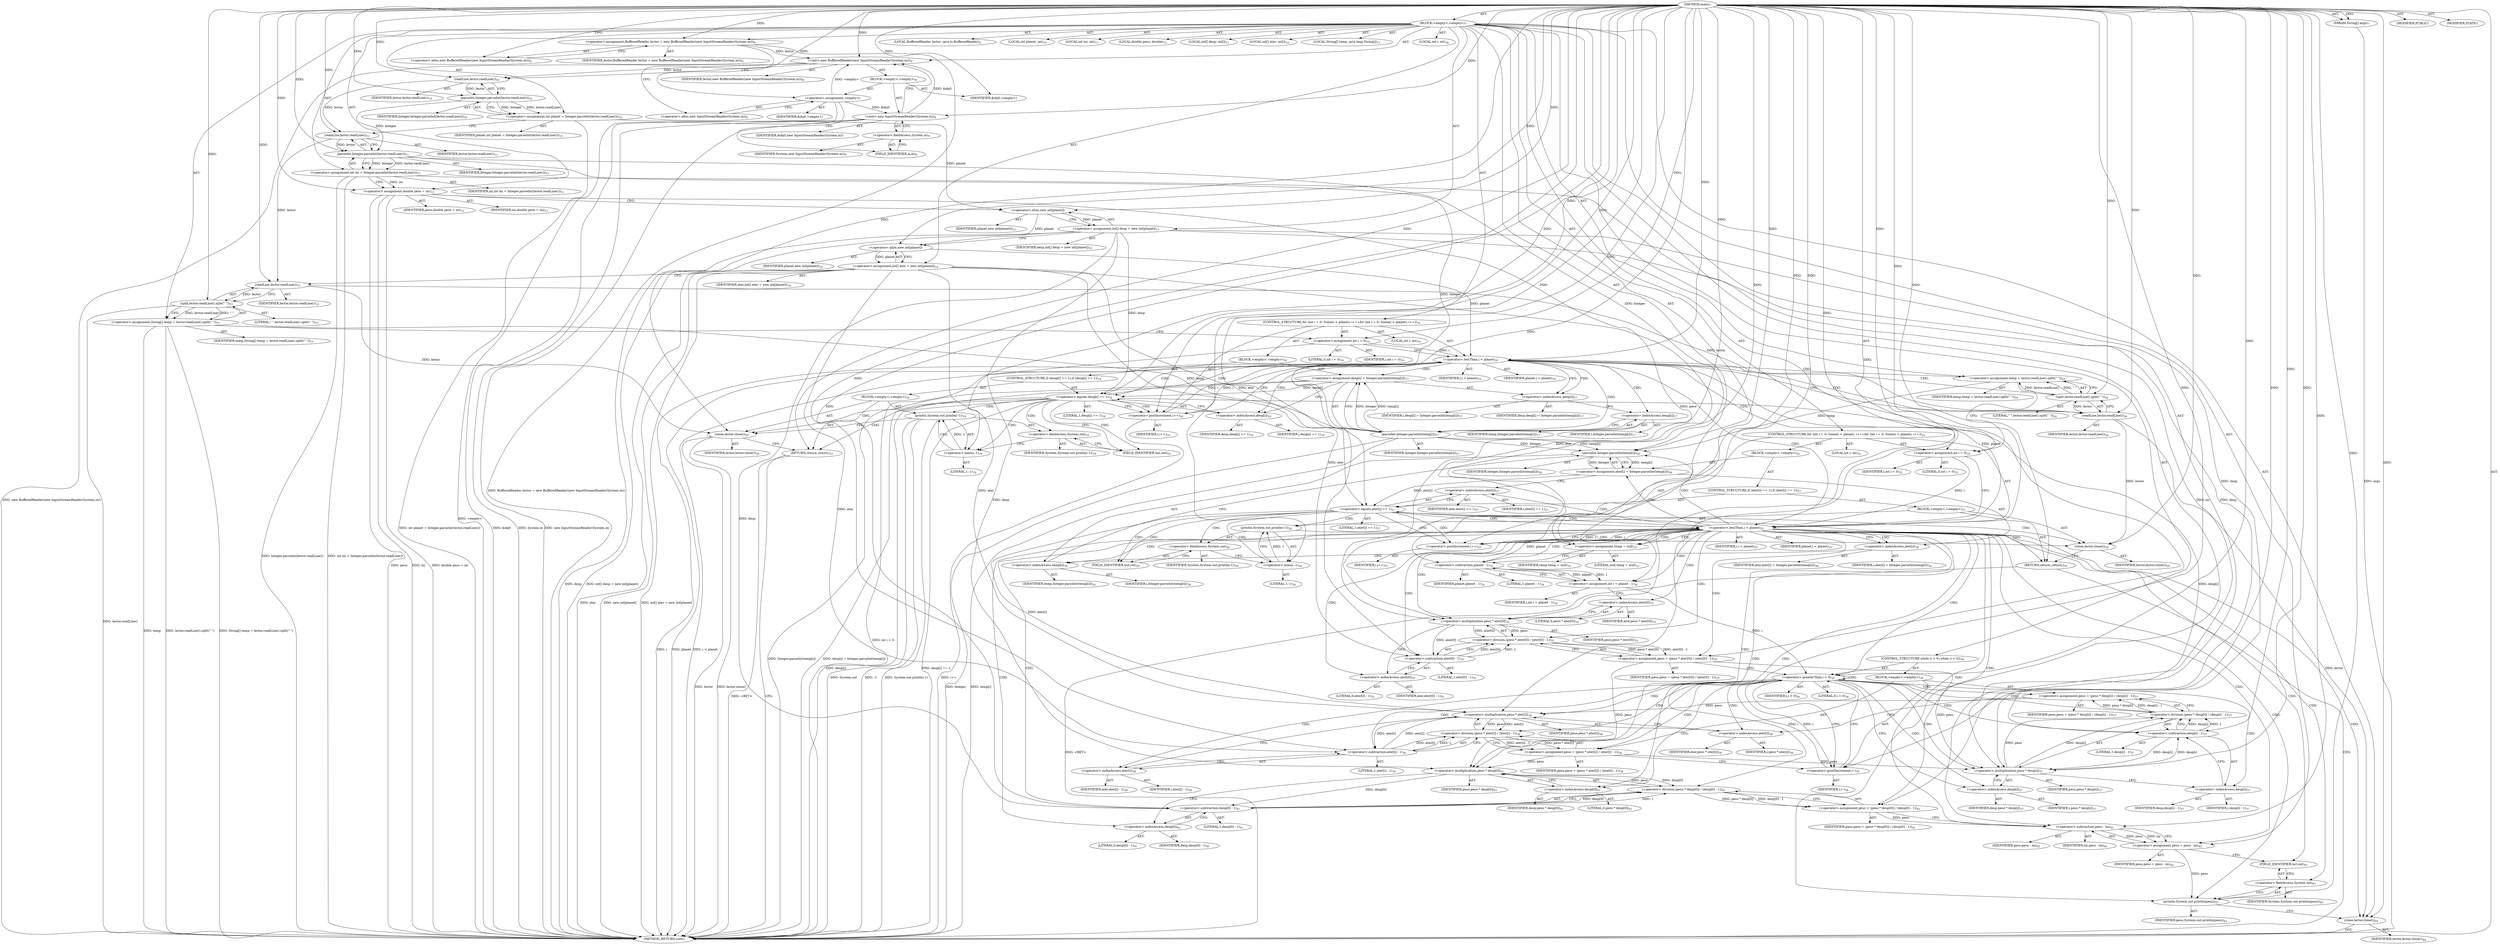digraph "main" {  
"19" [label = <(METHOD,main)<SUB>7</SUB>> ]
"20" [label = <(PARAM,String[] args)<SUB>7</SUB>> ]
"21" [label = <(BLOCK,&lt;empty&gt;,&lt;empty&gt;)<SUB>7</SUB>> ]
"4" [label = <(LOCAL,BufferedReader lector: java.io.BufferedReader)<SUB>9</SUB>> ]
"22" [label = <(&lt;operator&gt;.assignment,BufferedReader lector = new BufferedReader(new InputStreamReader(System.in)))<SUB>9</SUB>> ]
"23" [label = <(IDENTIFIER,lector,BufferedReader lector = new BufferedReader(new InputStreamReader(System.in)))<SUB>9</SUB>> ]
"24" [label = <(&lt;operator&gt;.alloc,new BufferedReader(new InputStreamReader(System.in)))<SUB>9</SUB>> ]
"25" [label = <(&lt;init&gt;,new BufferedReader(new InputStreamReader(System.in)))<SUB>9</SUB>> ]
"3" [label = <(IDENTIFIER,lector,new BufferedReader(new InputStreamReader(System.in)))<SUB>9</SUB>> ]
"26" [label = <(BLOCK,&lt;empty&gt;,&lt;empty&gt;)<SUB>9</SUB>> ]
"27" [label = <(&lt;operator&gt;.assignment,&lt;empty&gt;)> ]
"28" [label = <(IDENTIFIER,$obj0,&lt;empty&gt;)> ]
"29" [label = <(&lt;operator&gt;.alloc,new InputStreamReader(System.in))<SUB>9</SUB>> ]
"30" [label = <(&lt;init&gt;,new InputStreamReader(System.in))<SUB>9</SUB>> ]
"31" [label = <(IDENTIFIER,$obj0,new InputStreamReader(System.in))> ]
"32" [label = <(&lt;operator&gt;.fieldAccess,System.in)<SUB>9</SUB>> ]
"33" [label = <(IDENTIFIER,System,new InputStreamReader(System.in))<SUB>9</SUB>> ]
"34" [label = <(FIELD_IDENTIFIER,in,in)<SUB>9</SUB>> ]
"35" [label = <(IDENTIFIER,$obj0,&lt;empty&gt;)> ]
"36" [label = <(LOCAL,int planet: int)<SUB>10</SUB>> ]
"37" [label = <(&lt;operator&gt;.assignment,int planet = Integer.parseInt(lector.readLine()))<SUB>10</SUB>> ]
"38" [label = <(IDENTIFIER,planet,int planet = Integer.parseInt(lector.readLine()))<SUB>10</SUB>> ]
"39" [label = <(parseInt,Integer.parseInt(lector.readLine()))<SUB>10</SUB>> ]
"40" [label = <(IDENTIFIER,Integer,Integer.parseInt(lector.readLine()))<SUB>10</SUB>> ]
"41" [label = <(readLine,lector.readLine())<SUB>10</SUB>> ]
"42" [label = <(IDENTIFIER,lector,lector.readLine())<SUB>10</SUB>> ]
"43" [label = <(LOCAL,int ini: int)<SUB>11</SUB>> ]
"44" [label = <(&lt;operator&gt;.assignment,int ini = Integer.parseInt(lector.readLine()))<SUB>11</SUB>> ]
"45" [label = <(IDENTIFIER,ini,int ini = Integer.parseInt(lector.readLine()))<SUB>11</SUB>> ]
"46" [label = <(parseInt,Integer.parseInt(lector.readLine()))<SUB>11</SUB>> ]
"47" [label = <(IDENTIFIER,Integer,Integer.parseInt(lector.readLine()))<SUB>11</SUB>> ]
"48" [label = <(readLine,lector.readLine())<SUB>11</SUB>> ]
"49" [label = <(IDENTIFIER,lector,lector.readLine())<SUB>11</SUB>> ]
"50" [label = <(LOCAL,double peso: double)<SUB>12</SUB>> ]
"51" [label = <(&lt;operator&gt;.assignment,double peso = ini)<SUB>12</SUB>> ]
"52" [label = <(IDENTIFIER,peso,double peso = ini)<SUB>12</SUB>> ]
"53" [label = <(IDENTIFIER,ini,double peso = ini)<SUB>12</SUB>> ]
"54" [label = <(LOCAL,int[] desp: int[])<SUB>13</SUB>> ]
"55" [label = <(&lt;operator&gt;.assignment,int[] desp = new int[planet])<SUB>13</SUB>> ]
"56" [label = <(IDENTIFIER,desp,int[] desp = new int[planet])<SUB>13</SUB>> ]
"57" [label = <(&lt;operator&gt;.alloc,new int[planet])> ]
"58" [label = <(IDENTIFIER,planet,new int[planet])<SUB>13</SUB>> ]
"59" [label = <(LOCAL,int[] ater: int[])<SUB>14</SUB>> ]
"60" [label = <(&lt;operator&gt;.assignment,int[] ater = new int[planet])<SUB>14</SUB>> ]
"61" [label = <(IDENTIFIER,ater,int[] ater = new int[planet])<SUB>14</SUB>> ]
"62" [label = <(&lt;operator&gt;.alloc,new int[planet])> ]
"63" [label = <(IDENTIFIER,planet,new int[planet])<SUB>14</SUB>> ]
"64" [label = <(LOCAL,String[] temp: java.lang.String[])<SUB>15</SUB>> ]
"65" [label = <(&lt;operator&gt;.assignment,String[] temp = lector.readLine().split(&quot; &quot;))<SUB>15</SUB>> ]
"66" [label = <(IDENTIFIER,temp,String[] temp = lector.readLine().split(&quot; &quot;))<SUB>15</SUB>> ]
"67" [label = <(split,lector.readLine().split(&quot; &quot;))<SUB>15</SUB>> ]
"68" [label = <(readLine,lector.readLine())<SUB>15</SUB>> ]
"69" [label = <(IDENTIFIER,lector,lector.readLine())<SUB>15</SUB>> ]
"70" [label = <(LITERAL,&quot; &quot;,lector.readLine().split(&quot; &quot;))<SUB>15</SUB>> ]
"71" [label = <(CONTROL_STRUCTURE,for (int i = 0; Some(i &lt; planet); i++),for (int i = 0; Some(i &lt; planet); i++))<SUB>16</SUB>> ]
"72" [label = <(LOCAL,int i: int)<SUB>16</SUB>> ]
"73" [label = <(&lt;operator&gt;.assignment,int i = 0)<SUB>16</SUB>> ]
"74" [label = <(IDENTIFIER,i,int i = 0)<SUB>16</SUB>> ]
"75" [label = <(LITERAL,0,int i = 0)<SUB>16</SUB>> ]
"76" [label = <(&lt;operator&gt;.lessThan,i &lt; planet)<SUB>16</SUB>> ]
"77" [label = <(IDENTIFIER,i,i &lt; planet)<SUB>16</SUB>> ]
"78" [label = <(IDENTIFIER,planet,i &lt; planet)<SUB>16</SUB>> ]
"79" [label = <(&lt;operator&gt;.postIncrement,i++)<SUB>16</SUB>> ]
"80" [label = <(IDENTIFIER,i,i++)<SUB>16</SUB>> ]
"81" [label = <(BLOCK,&lt;empty&gt;,&lt;empty&gt;)<SUB>16</SUB>> ]
"82" [label = <(&lt;operator&gt;.assignment,desp[i] = Integer.parseInt(temp[i]))<SUB>17</SUB>> ]
"83" [label = <(&lt;operator&gt;.indexAccess,desp[i])<SUB>17</SUB>> ]
"84" [label = <(IDENTIFIER,desp,desp[i] = Integer.parseInt(temp[i]))<SUB>17</SUB>> ]
"85" [label = <(IDENTIFIER,i,desp[i] = Integer.parseInt(temp[i]))<SUB>17</SUB>> ]
"86" [label = <(parseInt,Integer.parseInt(temp[i]))<SUB>17</SUB>> ]
"87" [label = <(IDENTIFIER,Integer,Integer.parseInt(temp[i]))<SUB>17</SUB>> ]
"88" [label = <(&lt;operator&gt;.indexAccess,temp[i])<SUB>17</SUB>> ]
"89" [label = <(IDENTIFIER,temp,Integer.parseInt(temp[i]))<SUB>17</SUB>> ]
"90" [label = <(IDENTIFIER,i,Integer.parseInt(temp[i]))<SUB>17</SUB>> ]
"91" [label = <(CONTROL_STRUCTURE,if (desp[i] == 1),if (desp[i] == 1))<SUB>18</SUB>> ]
"92" [label = <(&lt;operator&gt;.equals,desp[i] == 1)<SUB>18</SUB>> ]
"93" [label = <(&lt;operator&gt;.indexAccess,desp[i])<SUB>18</SUB>> ]
"94" [label = <(IDENTIFIER,desp,desp[i] == 1)<SUB>18</SUB>> ]
"95" [label = <(IDENTIFIER,i,desp[i] == 1)<SUB>18</SUB>> ]
"96" [label = <(LITERAL,1,desp[i] == 1)<SUB>18</SUB>> ]
"97" [label = <(BLOCK,&lt;empty&gt;,&lt;empty&gt;)<SUB>18</SUB>> ]
"98" [label = <(println,System.out.println(-1))<SUB>19</SUB>> ]
"99" [label = <(&lt;operator&gt;.fieldAccess,System.out)<SUB>19</SUB>> ]
"100" [label = <(IDENTIFIER,System,System.out.println(-1))<SUB>19</SUB>> ]
"101" [label = <(FIELD_IDENTIFIER,out,out)<SUB>19</SUB>> ]
"102" [label = <(&lt;operator&gt;.minus,-1)<SUB>19</SUB>> ]
"103" [label = <(LITERAL,1,-1)<SUB>19</SUB>> ]
"104" [label = <(close,lector.close())<SUB>20</SUB>> ]
"105" [label = <(IDENTIFIER,lector,lector.close())<SUB>20</SUB>> ]
"106" [label = <(RETURN,return;,return;)<SUB>21</SUB>> ]
"107" [label = <(&lt;operator&gt;.assignment,temp = lector.readLine().split(&quot; &quot;))<SUB>24</SUB>> ]
"108" [label = <(IDENTIFIER,temp,temp = lector.readLine().split(&quot; &quot;))<SUB>24</SUB>> ]
"109" [label = <(split,lector.readLine().split(&quot; &quot;))<SUB>24</SUB>> ]
"110" [label = <(readLine,lector.readLine())<SUB>24</SUB>> ]
"111" [label = <(IDENTIFIER,lector,lector.readLine())<SUB>24</SUB>> ]
"112" [label = <(LITERAL,&quot; &quot;,lector.readLine().split(&quot; &quot;))<SUB>24</SUB>> ]
"113" [label = <(CONTROL_STRUCTURE,for (int i = 0; Some(i &lt; planet); i++),for (int i = 0; Some(i &lt; planet); i++))<SUB>25</SUB>> ]
"114" [label = <(LOCAL,int i: int)<SUB>25</SUB>> ]
"115" [label = <(&lt;operator&gt;.assignment,int i = 0)<SUB>25</SUB>> ]
"116" [label = <(IDENTIFIER,i,int i = 0)<SUB>25</SUB>> ]
"117" [label = <(LITERAL,0,int i = 0)<SUB>25</SUB>> ]
"118" [label = <(&lt;operator&gt;.lessThan,i &lt; planet)<SUB>25</SUB>> ]
"119" [label = <(IDENTIFIER,i,i &lt; planet)<SUB>25</SUB>> ]
"120" [label = <(IDENTIFIER,planet,i &lt; planet)<SUB>25</SUB>> ]
"121" [label = <(&lt;operator&gt;.postIncrement,i++)<SUB>25</SUB>> ]
"122" [label = <(IDENTIFIER,i,i++)<SUB>25</SUB>> ]
"123" [label = <(BLOCK,&lt;empty&gt;,&lt;empty&gt;)<SUB>25</SUB>> ]
"124" [label = <(&lt;operator&gt;.assignment,ater[i] = Integer.parseInt(temp[i]))<SUB>26</SUB>> ]
"125" [label = <(&lt;operator&gt;.indexAccess,ater[i])<SUB>26</SUB>> ]
"126" [label = <(IDENTIFIER,ater,ater[i] = Integer.parseInt(temp[i]))<SUB>26</SUB>> ]
"127" [label = <(IDENTIFIER,i,ater[i] = Integer.parseInt(temp[i]))<SUB>26</SUB>> ]
"128" [label = <(parseInt,Integer.parseInt(temp[i]))<SUB>26</SUB>> ]
"129" [label = <(IDENTIFIER,Integer,Integer.parseInt(temp[i]))<SUB>26</SUB>> ]
"130" [label = <(&lt;operator&gt;.indexAccess,temp[i])<SUB>26</SUB>> ]
"131" [label = <(IDENTIFIER,temp,Integer.parseInt(temp[i]))<SUB>26</SUB>> ]
"132" [label = <(IDENTIFIER,i,Integer.parseInt(temp[i]))<SUB>26</SUB>> ]
"133" [label = <(CONTROL_STRUCTURE,if (ater[i] == 1),if (ater[i] == 1))<SUB>27</SUB>> ]
"134" [label = <(&lt;operator&gt;.equals,ater[i] == 1)<SUB>27</SUB>> ]
"135" [label = <(&lt;operator&gt;.indexAccess,ater[i])<SUB>27</SUB>> ]
"136" [label = <(IDENTIFIER,ater,ater[i] == 1)<SUB>27</SUB>> ]
"137" [label = <(IDENTIFIER,i,ater[i] == 1)<SUB>27</SUB>> ]
"138" [label = <(LITERAL,1,ater[i] == 1)<SUB>27</SUB>> ]
"139" [label = <(BLOCK,&lt;empty&gt;,&lt;empty&gt;)<SUB>27</SUB>> ]
"140" [label = <(println,System.out.println(-1))<SUB>28</SUB>> ]
"141" [label = <(&lt;operator&gt;.fieldAccess,System.out)<SUB>28</SUB>> ]
"142" [label = <(IDENTIFIER,System,System.out.println(-1))<SUB>28</SUB>> ]
"143" [label = <(FIELD_IDENTIFIER,out,out)<SUB>28</SUB>> ]
"144" [label = <(&lt;operator&gt;.minus,-1)<SUB>28</SUB>> ]
"145" [label = <(LITERAL,1,-1)<SUB>28</SUB>> ]
"146" [label = <(close,lector.close())<SUB>29</SUB>> ]
"147" [label = <(IDENTIFIER,lector,lector.close())<SUB>29</SUB>> ]
"148" [label = <(RETURN,return;,return;)<SUB>30</SUB>> ]
"149" [label = <(&lt;operator&gt;.assignment,temp = null)<SUB>33</SUB>> ]
"150" [label = <(IDENTIFIER,temp,temp = null)<SUB>33</SUB>> ]
"151" [label = <(LITERAL,null,temp = null)<SUB>33</SUB>> ]
"152" [label = <(LOCAL,int i: int)<SUB>34</SUB>> ]
"153" [label = <(&lt;operator&gt;.assignment,int i = planet - 1)<SUB>34</SUB>> ]
"154" [label = <(IDENTIFIER,i,int i = planet - 1)<SUB>34</SUB>> ]
"155" [label = <(&lt;operator&gt;.subtraction,planet - 1)<SUB>34</SUB>> ]
"156" [label = <(IDENTIFIER,planet,planet - 1)<SUB>34</SUB>> ]
"157" [label = <(LITERAL,1,planet - 1)<SUB>34</SUB>> ]
"158" [label = <(&lt;operator&gt;.assignment,peso = (peso * ater[0]) / (ater[0] - 1))<SUB>35</SUB>> ]
"159" [label = <(IDENTIFIER,peso,peso = (peso * ater[0]) / (ater[0] - 1))<SUB>35</SUB>> ]
"160" [label = <(&lt;operator&gt;.division,(peso * ater[0]) / (ater[0] - 1))<SUB>35</SUB>> ]
"161" [label = <(&lt;operator&gt;.multiplication,peso * ater[0])<SUB>35</SUB>> ]
"162" [label = <(IDENTIFIER,peso,peso * ater[0])<SUB>35</SUB>> ]
"163" [label = <(&lt;operator&gt;.indexAccess,ater[0])<SUB>35</SUB>> ]
"164" [label = <(IDENTIFIER,ater,peso * ater[0])<SUB>35</SUB>> ]
"165" [label = <(LITERAL,0,peso * ater[0])<SUB>35</SUB>> ]
"166" [label = <(&lt;operator&gt;.subtraction,ater[0] - 1)<SUB>35</SUB>> ]
"167" [label = <(&lt;operator&gt;.indexAccess,ater[0])<SUB>35</SUB>> ]
"168" [label = <(IDENTIFIER,ater,ater[0] - 1)<SUB>35</SUB>> ]
"169" [label = <(LITERAL,0,ater[0] - 1)<SUB>35</SUB>> ]
"170" [label = <(LITERAL,1,ater[0] - 1)<SUB>35</SUB>> ]
"171" [label = <(CONTROL_STRUCTURE,while (i &gt; 0),while (i &gt; 0))<SUB>36</SUB>> ]
"172" [label = <(&lt;operator&gt;.greaterThan,i &gt; 0)<SUB>36</SUB>> ]
"173" [label = <(IDENTIFIER,i,i &gt; 0)<SUB>36</SUB>> ]
"174" [label = <(LITERAL,0,i &gt; 0)<SUB>36</SUB>> ]
"175" [label = <(BLOCK,&lt;empty&gt;,&lt;empty&gt;)<SUB>36</SUB>> ]
"176" [label = <(&lt;operator&gt;.assignment,peso = (peso * desp[i]) / (desp[i] - 1))<SUB>37</SUB>> ]
"177" [label = <(IDENTIFIER,peso,peso = (peso * desp[i]) / (desp[i] - 1))<SUB>37</SUB>> ]
"178" [label = <(&lt;operator&gt;.division,(peso * desp[i]) / (desp[i] - 1))<SUB>37</SUB>> ]
"179" [label = <(&lt;operator&gt;.multiplication,peso * desp[i])<SUB>37</SUB>> ]
"180" [label = <(IDENTIFIER,peso,peso * desp[i])<SUB>37</SUB>> ]
"181" [label = <(&lt;operator&gt;.indexAccess,desp[i])<SUB>37</SUB>> ]
"182" [label = <(IDENTIFIER,desp,peso * desp[i])<SUB>37</SUB>> ]
"183" [label = <(IDENTIFIER,i,peso * desp[i])<SUB>37</SUB>> ]
"184" [label = <(&lt;operator&gt;.subtraction,desp[i] - 1)<SUB>37</SUB>> ]
"185" [label = <(&lt;operator&gt;.indexAccess,desp[i])<SUB>37</SUB>> ]
"186" [label = <(IDENTIFIER,desp,desp[i] - 1)<SUB>37</SUB>> ]
"187" [label = <(IDENTIFIER,i,desp[i] - 1)<SUB>37</SUB>> ]
"188" [label = <(LITERAL,1,desp[i] - 1)<SUB>37</SUB>> ]
"189" [label = <(&lt;operator&gt;.assignment,peso = (peso * ater[i]) / (ater[i] - 1))<SUB>38</SUB>> ]
"190" [label = <(IDENTIFIER,peso,peso = (peso * ater[i]) / (ater[i] - 1))<SUB>38</SUB>> ]
"191" [label = <(&lt;operator&gt;.division,(peso * ater[i]) / (ater[i] - 1))<SUB>38</SUB>> ]
"192" [label = <(&lt;operator&gt;.multiplication,peso * ater[i])<SUB>38</SUB>> ]
"193" [label = <(IDENTIFIER,peso,peso * ater[i])<SUB>38</SUB>> ]
"194" [label = <(&lt;operator&gt;.indexAccess,ater[i])<SUB>38</SUB>> ]
"195" [label = <(IDENTIFIER,ater,peso * ater[i])<SUB>38</SUB>> ]
"196" [label = <(IDENTIFIER,i,peso * ater[i])<SUB>38</SUB>> ]
"197" [label = <(&lt;operator&gt;.subtraction,ater[i] - 1)<SUB>38</SUB>> ]
"198" [label = <(&lt;operator&gt;.indexAccess,ater[i])<SUB>38</SUB>> ]
"199" [label = <(IDENTIFIER,ater,ater[i] - 1)<SUB>38</SUB>> ]
"200" [label = <(IDENTIFIER,i,ater[i] - 1)<SUB>38</SUB>> ]
"201" [label = <(LITERAL,1,ater[i] - 1)<SUB>38</SUB>> ]
"202" [label = <(&lt;operator&gt;.postDecrement,i--)<SUB>39</SUB>> ]
"203" [label = <(IDENTIFIER,i,i--)<SUB>39</SUB>> ]
"204" [label = <(&lt;operator&gt;.assignment,peso = (peso * desp[0]) / (desp[0] - 1))<SUB>41</SUB>> ]
"205" [label = <(IDENTIFIER,peso,peso = (peso * desp[0]) / (desp[0] - 1))<SUB>41</SUB>> ]
"206" [label = <(&lt;operator&gt;.division,(peso * desp[0]) / (desp[0] - 1))<SUB>41</SUB>> ]
"207" [label = <(&lt;operator&gt;.multiplication,peso * desp[0])<SUB>41</SUB>> ]
"208" [label = <(IDENTIFIER,peso,peso * desp[0])<SUB>41</SUB>> ]
"209" [label = <(&lt;operator&gt;.indexAccess,desp[0])<SUB>41</SUB>> ]
"210" [label = <(IDENTIFIER,desp,peso * desp[0])<SUB>41</SUB>> ]
"211" [label = <(LITERAL,0,peso * desp[0])<SUB>41</SUB>> ]
"212" [label = <(&lt;operator&gt;.subtraction,desp[0] - 1)<SUB>41</SUB>> ]
"213" [label = <(&lt;operator&gt;.indexAccess,desp[0])<SUB>41</SUB>> ]
"214" [label = <(IDENTIFIER,desp,desp[0] - 1)<SUB>41</SUB>> ]
"215" [label = <(LITERAL,0,desp[0] - 1)<SUB>41</SUB>> ]
"216" [label = <(LITERAL,1,desp[0] - 1)<SUB>41</SUB>> ]
"217" [label = <(&lt;operator&gt;.assignment,peso = peso - ini)<SUB>42</SUB>> ]
"218" [label = <(IDENTIFIER,peso,peso = peso - ini)<SUB>42</SUB>> ]
"219" [label = <(&lt;operator&gt;.subtraction,peso - ini)<SUB>42</SUB>> ]
"220" [label = <(IDENTIFIER,peso,peso - ini)<SUB>42</SUB>> ]
"221" [label = <(IDENTIFIER,ini,peso - ini)<SUB>42</SUB>> ]
"222" [label = <(println,System.out.println(peso))<SUB>43</SUB>> ]
"223" [label = <(&lt;operator&gt;.fieldAccess,System.out)<SUB>43</SUB>> ]
"224" [label = <(IDENTIFIER,System,System.out.println(peso))<SUB>43</SUB>> ]
"225" [label = <(FIELD_IDENTIFIER,out,out)<SUB>43</SUB>> ]
"226" [label = <(IDENTIFIER,peso,System.out.println(peso))<SUB>43</SUB>> ]
"227" [label = <(close,lector.close())<SUB>44</SUB>> ]
"228" [label = <(IDENTIFIER,lector,lector.close())<SUB>44</SUB>> ]
"229" [label = <(MODIFIER,PUBLIC)> ]
"230" [label = <(MODIFIER,STATIC)> ]
"231" [label = <(METHOD_RETURN,void)<SUB>7</SUB>> ]
  "19" -> "20"  [ label = "AST: "] 
  "19" -> "21"  [ label = "AST: "] 
  "19" -> "229"  [ label = "AST: "] 
  "19" -> "230"  [ label = "AST: "] 
  "19" -> "231"  [ label = "AST: "] 
  "21" -> "4"  [ label = "AST: "] 
  "21" -> "22"  [ label = "AST: "] 
  "21" -> "25"  [ label = "AST: "] 
  "21" -> "36"  [ label = "AST: "] 
  "21" -> "37"  [ label = "AST: "] 
  "21" -> "43"  [ label = "AST: "] 
  "21" -> "44"  [ label = "AST: "] 
  "21" -> "50"  [ label = "AST: "] 
  "21" -> "51"  [ label = "AST: "] 
  "21" -> "54"  [ label = "AST: "] 
  "21" -> "55"  [ label = "AST: "] 
  "21" -> "59"  [ label = "AST: "] 
  "21" -> "60"  [ label = "AST: "] 
  "21" -> "64"  [ label = "AST: "] 
  "21" -> "65"  [ label = "AST: "] 
  "21" -> "71"  [ label = "AST: "] 
  "21" -> "107"  [ label = "AST: "] 
  "21" -> "113"  [ label = "AST: "] 
  "21" -> "149"  [ label = "AST: "] 
  "21" -> "152"  [ label = "AST: "] 
  "21" -> "153"  [ label = "AST: "] 
  "21" -> "158"  [ label = "AST: "] 
  "21" -> "171"  [ label = "AST: "] 
  "21" -> "204"  [ label = "AST: "] 
  "21" -> "217"  [ label = "AST: "] 
  "21" -> "222"  [ label = "AST: "] 
  "21" -> "227"  [ label = "AST: "] 
  "22" -> "23"  [ label = "AST: "] 
  "22" -> "24"  [ label = "AST: "] 
  "25" -> "3"  [ label = "AST: "] 
  "25" -> "26"  [ label = "AST: "] 
  "26" -> "27"  [ label = "AST: "] 
  "26" -> "30"  [ label = "AST: "] 
  "26" -> "35"  [ label = "AST: "] 
  "27" -> "28"  [ label = "AST: "] 
  "27" -> "29"  [ label = "AST: "] 
  "30" -> "31"  [ label = "AST: "] 
  "30" -> "32"  [ label = "AST: "] 
  "32" -> "33"  [ label = "AST: "] 
  "32" -> "34"  [ label = "AST: "] 
  "37" -> "38"  [ label = "AST: "] 
  "37" -> "39"  [ label = "AST: "] 
  "39" -> "40"  [ label = "AST: "] 
  "39" -> "41"  [ label = "AST: "] 
  "41" -> "42"  [ label = "AST: "] 
  "44" -> "45"  [ label = "AST: "] 
  "44" -> "46"  [ label = "AST: "] 
  "46" -> "47"  [ label = "AST: "] 
  "46" -> "48"  [ label = "AST: "] 
  "48" -> "49"  [ label = "AST: "] 
  "51" -> "52"  [ label = "AST: "] 
  "51" -> "53"  [ label = "AST: "] 
  "55" -> "56"  [ label = "AST: "] 
  "55" -> "57"  [ label = "AST: "] 
  "57" -> "58"  [ label = "AST: "] 
  "60" -> "61"  [ label = "AST: "] 
  "60" -> "62"  [ label = "AST: "] 
  "62" -> "63"  [ label = "AST: "] 
  "65" -> "66"  [ label = "AST: "] 
  "65" -> "67"  [ label = "AST: "] 
  "67" -> "68"  [ label = "AST: "] 
  "67" -> "70"  [ label = "AST: "] 
  "68" -> "69"  [ label = "AST: "] 
  "71" -> "72"  [ label = "AST: "] 
  "71" -> "73"  [ label = "AST: "] 
  "71" -> "76"  [ label = "AST: "] 
  "71" -> "79"  [ label = "AST: "] 
  "71" -> "81"  [ label = "AST: "] 
  "73" -> "74"  [ label = "AST: "] 
  "73" -> "75"  [ label = "AST: "] 
  "76" -> "77"  [ label = "AST: "] 
  "76" -> "78"  [ label = "AST: "] 
  "79" -> "80"  [ label = "AST: "] 
  "81" -> "82"  [ label = "AST: "] 
  "81" -> "91"  [ label = "AST: "] 
  "82" -> "83"  [ label = "AST: "] 
  "82" -> "86"  [ label = "AST: "] 
  "83" -> "84"  [ label = "AST: "] 
  "83" -> "85"  [ label = "AST: "] 
  "86" -> "87"  [ label = "AST: "] 
  "86" -> "88"  [ label = "AST: "] 
  "88" -> "89"  [ label = "AST: "] 
  "88" -> "90"  [ label = "AST: "] 
  "91" -> "92"  [ label = "AST: "] 
  "91" -> "97"  [ label = "AST: "] 
  "92" -> "93"  [ label = "AST: "] 
  "92" -> "96"  [ label = "AST: "] 
  "93" -> "94"  [ label = "AST: "] 
  "93" -> "95"  [ label = "AST: "] 
  "97" -> "98"  [ label = "AST: "] 
  "97" -> "104"  [ label = "AST: "] 
  "97" -> "106"  [ label = "AST: "] 
  "98" -> "99"  [ label = "AST: "] 
  "98" -> "102"  [ label = "AST: "] 
  "99" -> "100"  [ label = "AST: "] 
  "99" -> "101"  [ label = "AST: "] 
  "102" -> "103"  [ label = "AST: "] 
  "104" -> "105"  [ label = "AST: "] 
  "107" -> "108"  [ label = "AST: "] 
  "107" -> "109"  [ label = "AST: "] 
  "109" -> "110"  [ label = "AST: "] 
  "109" -> "112"  [ label = "AST: "] 
  "110" -> "111"  [ label = "AST: "] 
  "113" -> "114"  [ label = "AST: "] 
  "113" -> "115"  [ label = "AST: "] 
  "113" -> "118"  [ label = "AST: "] 
  "113" -> "121"  [ label = "AST: "] 
  "113" -> "123"  [ label = "AST: "] 
  "115" -> "116"  [ label = "AST: "] 
  "115" -> "117"  [ label = "AST: "] 
  "118" -> "119"  [ label = "AST: "] 
  "118" -> "120"  [ label = "AST: "] 
  "121" -> "122"  [ label = "AST: "] 
  "123" -> "124"  [ label = "AST: "] 
  "123" -> "133"  [ label = "AST: "] 
  "124" -> "125"  [ label = "AST: "] 
  "124" -> "128"  [ label = "AST: "] 
  "125" -> "126"  [ label = "AST: "] 
  "125" -> "127"  [ label = "AST: "] 
  "128" -> "129"  [ label = "AST: "] 
  "128" -> "130"  [ label = "AST: "] 
  "130" -> "131"  [ label = "AST: "] 
  "130" -> "132"  [ label = "AST: "] 
  "133" -> "134"  [ label = "AST: "] 
  "133" -> "139"  [ label = "AST: "] 
  "134" -> "135"  [ label = "AST: "] 
  "134" -> "138"  [ label = "AST: "] 
  "135" -> "136"  [ label = "AST: "] 
  "135" -> "137"  [ label = "AST: "] 
  "139" -> "140"  [ label = "AST: "] 
  "139" -> "146"  [ label = "AST: "] 
  "139" -> "148"  [ label = "AST: "] 
  "140" -> "141"  [ label = "AST: "] 
  "140" -> "144"  [ label = "AST: "] 
  "141" -> "142"  [ label = "AST: "] 
  "141" -> "143"  [ label = "AST: "] 
  "144" -> "145"  [ label = "AST: "] 
  "146" -> "147"  [ label = "AST: "] 
  "149" -> "150"  [ label = "AST: "] 
  "149" -> "151"  [ label = "AST: "] 
  "153" -> "154"  [ label = "AST: "] 
  "153" -> "155"  [ label = "AST: "] 
  "155" -> "156"  [ label = "AST: "] 
  "155" -> "157"  [ label = "AST: "] 
  "158" -> "159"  [ label = "AST: "] 
  "158" -> "160"  [ label = "AST: "] 
  "160" -> "161"  [ label = "AST: "] 
  "160" -> "166"  [ label = "AST: "] 
  "161" -> "162"  [ label = "AST: "] 
  "161" -> "163"  [ label = "AST: "] 
  "163" -> "164"  [ label = "AST: "] 
  "163" -> "165"  [ label = "AST: "] 
  "166" -> "167"  [ label = "AST: "] 
  "166" -> "170"  [ label = "AST: "] 
  "167" -> "168"  [ label = "AST: "] 
  "167" -> "169"  [ label = "AST: "] 
  "171" -> "172"  [ label = "AST: "] 
  "171" -> "175"  [ label = "AST: "] 
  "172" -> "173"  [ label = "AST: "] 
  "172" -> "174"  [ label = "AST: "] 
  "175" -> "176"  [ label = "AST: "] 
  "175" -> "189"  [ label = "AST: "] 
  "175" -> "202"  [ label = "AST: "] 
  "176" -> "177"  [ label = "AST: "] 
  "176" -> "178"  [ label = "AST: "] 
  "178" -> "179"  [ label = "AST: "] 
  "178" -> "184"  [ label = "AST: "] 
  "179" -> "180"  [ label = "AST: "] 
  "179" -> "181"  [ label = "AST: "] 
  "181" -> "182"  [ label = "AST: "] 
  "181" -> "183"  [ label = "AST: "] 
  "184" -> "185"  [ label = "AST: "] 
  "184" -> "188"  [ label = "AST: "] 
  "185" -> "186"  [ label = "AST: "] 
  "185" -> "187"  [ label = "AST: "] 
  "189" -> "190"  [ label = "AST: "] 
  "189" -> "191"  [ label = "AST: "] 
  "191" -> "192"  [ label = "AST: "] 
  "191" -> "197"  [ label = "AST: "] 
  "192" -> "193"  [ label = "AST: "] 
  "192" -> "194"  [ label = "AST: "] 
  "194" -> "195"  [ label = "AST: "] 
  "194" -> "196"  [ label = "AST: "] 
  "197" -> "198"  [ label = "AST: "] 
  "197" -> "201"  [ label = "AST: "] 
  "198" -> "199"  [ label = "AST: "] 
  "198" -> "200"  [ label = "AST: "] 
  "202" -> "203"  [ label = "AST: "] 
  "204" -> "205"  [ label = "AST: "] 
  "204" -> "206"  [ label = "AST: "] 
  "206" -> "207"  [ label = "AST: "] 
  "206" -> "212"  [ label = "AST: "] 
  "207" -> "208"  [ label = "AST: "] 
  "207" -> "209"  [ label = "AST: "] 
  "209" -> "210"  [ label = "AST: "] 
  "209" -> "211"  [ label = "AST: "] 
  "212" -> "213"  [ label = "AST: "] 
  "212" -> "216"  [ label = "AST: "] 
  "213" -> "214"  [ label = "AST: "] 
  "213" -> "215"  [ label = "AST: "] 
  "217" -> "218"  [ label = "AST: "] 
  "217" -> "219"  [ label = "AST: "] 
  "219" -> "220"  [ label = "AST: "] 
  "219" -> "221"  [ label = "AST: "] 
  "222" -> "223"  [ label = "AST: "] 
  "222" -> "226"  [ label = "AST: "] 
  "223" -> "224"  [ label = "AST: "] 
  "223" -> "225"  [ label = "AST: "] 
  "227" -> "228"  [ label = "AST: "] 
  "22" -> "29"  [ label = "CFG: "] 
  "25" -> "41"  [ label = "CFG: "] 
  "37" -> "48"  [ label = "CFG: "] 
  "44" -> "51"  [ label = "CFG: "] 
  "51" -> "57"  [ label = "CFG: "] 
  "55" -> "62"  [ label = "CFG: "] 
  "60" -> "68"  [ label = "CFG: "] 
  "65" -> "73"  [ label = "CFG: "] 
  "107" -> "115"  [ label = "CFG: "] 
  "149" -> "155"  [ label = "CFG: "] 
  "153" -> "163"  [ label = "CFG: "] 
  "158" -> "172"  [ label = "CFG: "] 
  "204" -> "219"  [ label = "CFG: "] 
  "217" -> "225"  [ label = "CFG: "] 
  "222" -> "227"  [ label = "CFG: "] 
  "227" -> "231"  [ label = "CFG: "] 
  "24" -> "22"  [ label = "CFG: "] 
  "39" -> "37"  [ label = "CFG: "] 
  "46" -> "44"  [ label = "CFG: "] 
  "57" -> "55"  [ label = "CFG: "] 
  "62" -> "60"  [ label = "CFG: "] 
  "67" -> "65"  [ label = "CFG: "] 
  "73" -> "76"  [ label = "CFG: "] 
  "76" -> "83"  [ label = "CFG: "] 
  "76" -> "110"  [ label = "CFG: "] 
  "79" -> "76"  [ label = "CFG: "] 
  "109" -> "107"  [ label = "CFG: "] 
  "115" -> "118"  [ label = "CFG: "] 
  "118" -> "125"  [ label = "CFG: "] 
  "118" -> "149"  [ label = "CFG: "] 
  "121" -> "118"  [ label = "CFG: "] 
  "155" -> "153"  [ label = "CFG: "] 
  "160" -> "158"  [ label = "CFG: "] 
  "172" -> "181"  [ label = "CFG: "] 
  "172" -> "209"  [ label = "CFG: "] 
  "206" -> "204"  [ label = "CFG: "] 
  "219" -> "217"  [ label = "CFG: "] 
  "223" -> "222"  [ label = "CFG: "] 
  "27" -> "34"  [ label = "CFG: "] 
  "30" -> "25"  [ label = "CFG: "] 
  "41" -> "39"  [ label = "CFG: "] 
  "48" -> "46"  [ label = "CFG: "] 
  "68" -> "67"  [ label = "CFG: "] 
  "82" -> "93"  [ label = "CFG: "] 
  "110" -> "109"  [ label = "CFG: "] 
  "124" -> "135"  [ label = "CFG: "] 
  "161" -> "167"  [ label = "CFG: "] 
  "166" -> "160"  [ label = "CFG: "] 
  "176" -> "194"  [ label = "CFG: "] 
  "189" -> "202"  [ label = "CFG: "] 
  "202" -> "172"  [ label = "CFG: "] 
  "207" -> "213"  [ label = "CFG: "] 
  "212" -> "206"  [ label = "CFG: "] 
  "225" -> "223"  [ label = "CFG: "] 
  "29" -> "27"  [ label = "CFG: "] 
  "32" -> "30"  [ label = "CFG: "] 
  "83" -> "88"  [ label = "CFG: "] 
  "86" -> "82"  [ label = "CFG: "] 
  "92" -> "101"  [ label = "CFG: "] 
  "92" -> "79"  [ label = "CFG: "] 
  "125" -> "130"  [ label = "CFG: "] 
  "128" -> "124"  [ label = "CFG: "] 
  "134" -> "143"  [ label = "CFG: "] 
  "134" -> "121"  [ label = "CFG: "] 
  "163" -> "161"  [ label = "CFG: "] 
  "167" -> "166"  [ label = "CFG: "] 
  "178" -> "176"  [ label = "CFG: "] 
  "191" -> "189"  [ label = "CFG: "] 
  "209" -> "207"  [ label = "CFG: "] 
  "213" -> "212"  [ label = "CFG: "] 
  "34" -> "32"  [ label = "CFG: "] 
  "88" -> "86"  [ label = "CFG: "] 
  "93" -> "92"  [ label = "CFG: "] 
  "98" -> "104"  [ label = "CFG: "] 
  "104" -> "106"  [ label = "CFG: "] 
  "106" -> "231"  [ label = "CFG: "] 
  "130" -> "128"  [ label = "CFG: "] 
  "135" -> "134"  [ label = "CFG: "] 
  "140" -> "146"  [ label = "CFG: "] 
  "146" -> "148"  [ label = "CFG: "] 
  "148" -> "231"  [ label = "CFG: "] 
  "179" -> "185"  [ label = "CFG: "] 
  "184" -> "178"  [ label = "CFG: "] 
  "192" -> "198"  [ label = "CFG: "] 
  "197" -> "191"  [ label = "CFG: "] 
  "99" -> "102"  [ label = "CFG: "] 
  "102" -> "98"  [ label = "CFG: "] 
  "141" -> "144"  [ label = "CFG: "] 
  "144" -> "140"  [ label = "CFG: "] 
  "181" -> "179"  [ label = "CFG: "] 
  "185" -> "184"  [ label = "CFG: "] 
  "194" -> "192"  [ label = "CFG: "] 
  "198" -> "197"  [ label = "CFG: "] 
  "101" -> "99"  [ label = "CFG: "] 
  "143" -> "141"  [ label = "CFG: "] 
  "19" -> "24"  [ label = "CFG: "] 
  "148" -> "231"  [ label = "DDG: &lt;RET&gt;"] 
  "106" -> "231"  [ label = "DDG: &lt;RET&gt;"] 
  "20" -> "231"  [ label = "DDG: args"] 
  "22" -> "231"  [ label = "DDG: BufferedReader lector = new BufferedReader(new InputStreamReader(System.in))"] 
  "27" -> "231"  [ label = "DDG: &lt;empty&gt;"] 
  "30" -> "231"  [ label = "DDG: $obj0"] 
  "30" -> "231"  [ label = "DDG: System.in"] 
  "30" -> "231"  [ label = "DDG: new InputStreamReader(System.in)"] 
  "25" -> "231"  [ label = "DDG: new BufferedReader(new InputStreamReader(System.in))"] 
  "37" -> "231"  [ label = "DDG: int planet = Integer.parseInt(lector.readLine())"] 
  "44" -> "231"  [ label = "DDG: Integer.parseInt(lector.readLine())"] 
  "44" -> "231"  [ label = "DDG: int ini = Integer.parseInt(lector.readLine())"] 
  "51" -> "231"  [ label = "DDG: peso"] 
  "51" -> "231"  [ label = "DDG: ini"] 
  "51" -> "231"  [ label = "DDG: double peso = ini"] 
  "55" -> "231"  [ label = "DDG: desp"] 
  "55" -> "231"  [ label = "DDG: int[] desp = new int[planet]"] 
  "60" -> "231"  [ label = "DDG: ater"] 
  "60" -> "231"  [ label = "DDG: new int[planet]"] 
  "60" -> "231"  [ label = "DDG: int[] ater = new int[planet]"] 
  "65" -> "231"  [ label = "DDG: temp"] 
  "67" -> "231"  [ label = "DDG: lector.readLine()"] 
  "65" -> "231"  [ label = "DDG: lector.readLine().split(&quot; &quot;)"] 
  "65" -> "231"  [ label = "DDG: String[] temp = lector.readLine().split(&quot; &quot;)"] 
  "73" -> "231"  [ label = "DDG: int i = 0"] 
  "76" -> "231"  [ label = "DDG: i"] 
  "76" -> "231"  [ label = "DDG: planet"] 
  "76" -> "231"  [ label = "DDG: i &lt; planet"] 
  "86" -> "231"  [ label = "DDG: Integer"] 
  "86" -> "231"  [ label = "DDG: temp[i]"] 
  "82" -> "231"  [ label = "DDG: Integer.parseInt(temp[i])"] 
  "82" -> "231"  [ label = "DDG: desp[i] = Integer.parseInt(temp[i])"] 
  "92" -> "231"  [ label = "DDG: desp[i]"] 
  "92" -> "231"  [ label = "DDG: desp[i] == 1"] 
  "79" -> "231"  [ label = "DDG: i++"] 
  "98" -> "231"  [ label = "DDG: System.out"] 
  "98" -> "231"  [ label = "DDG: -1"] 
  "98" -> "231"  [ label = "DDG: System.out.println(-1)"] 
  "104" -> "231"  [ label = "DDG: lector"] 
  "104" -> "231"  [ label = "DDG: lector.close()"] 
  "19" -> "20"  [ label = "DDG: "] 
  "19" -> "22"  [ label = "DDG: "] 
  "39" -> "37"  [ label = "DDG: Integer"] 
  "39" -> "37"  [ label = "DDG: lector.readLine()"] 
  "46" -> "44"  [ label = "DDG: Integer"] 
  "46" -> "44"  [ label = "DDG: lector.readLine()"] 
  "44" -> "51"  [ label = "DDG: ini"] 
  "19" -> "51"  [ label = "DDG: "] 
  "57" -> "55"  [ label = "DDG: planet"] 
  "62" -> "60"  [ label = "DDG: planet"] 
  "67" -> "65"  [ label = "DDG: lector.readLine()"] 
  "67" -> "65"  [ label = "DDG: &quot; &quot;"] 
  "109" -> "107"  [ label = "DDG: lector.readLine()"] 
  "109" -> "107"  [ label = "DDG: &quot; &quot;"] 
  "19" -> "149"  [ label = "DDG: "] 
  "155" -> "153"  [ label = "DDG: planet"] 
  "155" -> "153"  [ label = "DDG: 1"] 
  "160" -> "158"  [ label = "DDG: peso * ater[0]"] 
  "160" -> "158"  [ label = "DDG: ater[0] - 1"] 
  "206" -> "204"  [ label = "DDG: peso * desp[0]"] 
  "206" -> "204"  [ label = "DDG: desp[0] - 1"] 
  "219" -> "217"  [ label = "DDG: peso"] 
  "219" -> "217"  [ label = "DDG: ini"] 
  "22" -> "25"  [ label = "DDG: lector"] 
  "19" -> "25"  [ label = "DDG: "] 
  "27" -> "25"  [ label = "DDG: &lt;empty&gt;"] 
  "30" -> "25"  [ label = "DDG: $obj0"] 
  "19" -> "73"  [ label = "DDG: "] 
  "19" -> "115"  [ label = "DDG: "] 
  "217" -> "222"  [ label = "DDG: peso"] 
  "19" -> "222"  [ label = "DDG: "] 
  "110" -> "227"  [ label = "DDG: lector"] 
  "19" -> "227"  [ label = "DDG: "] 
  "19" -> "27"  [ label = "DDG: "] 
  "19" -> "35"  [ label = "DDG: "] 
  "19" -> "39"  [ label = "DDG: "] 
  "41" -> "39"  [ label = "DDG: lector"] 
  "39" -> "46"  [ label = "DDG: Integer"] 
  "19" -> "46"  [ label = "DDG: "] 
  "48" -> "46"  [ label = "DDG: lector"] 
  "37" -> "57"  [ label = "DDG: planet"] 
  "19" -> "57"  [ label = "DDG: "] 
  "57" -> "62"  [ label = "DDG: planet"] 
  "19" -> "62"  [ label = "DDG: "] 
  "68" -> "67"  [ label = "DDG: lector"] 
  "19" -> "67"  [ label = "DDG: "] 
  "73" -> "76"  [ label = "DDG: i"] 
  "79" -> "76"  [ label = "DDG: i"] 
  "19" -> "76"  [ label = "DDG: "] 
  "62" -> "76"  [ label = "DDG: planet"] 
  "76" -> "79"  [ label = "DDG: i"] 
  "19" -> "79"  [ label = "DDG: "] 
  "86" -> "82"  [ label = "DDG: Integer"] 
  "86" -> "82"  [ label = "DDG: temp[i]"] 
  "110" -> "109"  [ label = "DDG: lector"] 
  "19" -> "109"  [ label = "DDG: "] 
  "115" -> "118"  [ label = "DDG: i"] 
  "121" -> "118"  [ label = "DDG: i"] 
  "19" -> "118"  [ label = "DDG: "] 
  "76" -> "118"  [ label = "DDG: planet"] 
  "118" -> "121"  [ label = "DDG: i"] 
  "19" -> "121"  [ label = "DDG: "] 
  "128" -> "124"  [ label = "DDG: Integer"] 
  "128" -> "124"  [ label = "DDG: temp[i]"] 
  "118" -> "155"  [ label = "DDG: planet"] 
  "19" -> "155"  [ label = "DDG: "] 
  "161" -> "160"  [ label = "DDG: peso"] 
  "161" -> "160"  [ label = "DDG: ater[0]"] 
  "166" -> "160"  [ label = "DDG: ater[0]"] 
  "166" -> "160"  [ label = "DDG: 1"] 
  "153" -> "172"  [ label = "DDG: i"] 
  "202" -> "172"  [ label = "DDG: i"] 
  "19" -> "172"  [ label = "DDG: "] 
  "178" -> "176"  [ label = "DDG: peso * desp[i]"] 
  "178" -> "176"  [ label = "DDG: desp[i] - 1"] 
  "191" -> "189"  [ label = "DDG: peso * ater[i]"] 
  "191" -> "189"  [ label = "DDG: ater[i] - 1"] 
  "207" -> "206"  [ label = "DDG: peso"] 
  "207" -> "206"  [ label = "DDG: desp[0]"] 
  "212" -> "206"  [ label = "DDG: desp[0]"] 
  "212" -> "206"  [ label = "DDG: 1"] 
  "204" -> "219"  [ label = "DDG: peso"] 
  "19" -> "219"  [ label = "DDG: "] 
  "44" -> "219"  [ label = "DDG: ini"] 
  "27" -> "30"  [ label = "DDG: $obj0"] 
  "19" -> "30"  [ label = "DDG: "] 
  "25" -> "41"  [ label = "DDG: lector"] 
  "19" -> "41"  [ label = "DDG: "] 
  "41" -> "48"  [ label = "DDG: lector"] 
  "19" -> "48"  [ label = "DDG: "] 
  "48" -> "68"  [ label = "DDG: lector"] 
  "19" -> "68"  [ label = "DDG: "] 
  "68" -> "110"  [ label = "DDG: lector"] 
  "19" -> "110"  [ label = "DDG: "] 
  "51" -> "161"  [ label = "DDG: peso"] 
  "19" -> "161"  [ label = "DDG: "] 
  "60" -> "161"  [ label = "DDG: ater"] 
  "60" -> "166"  [ label = "DDG: ater"] 
  "161" -> "166"  [ label = "DDG: ater[0]"] 
  "19" -> "166"  [ label = "DDG: "] 
  "172" -> "202"  [ label = "DDG: i"] 
  "19" -> "202"  [ label = "DDG: "] 
  "158" -> "207"  [ label = "DDG: peso"] 
  "189" -> "207"  [ label = "DDG: peso"] 
  "19" -> "207"  [ label = "DDG: "] 
  "55" -> "207"  [ label = "DDG: desp"] 
  "55" -> "212"  [ label = "DDG: desp"] 
  "207" -> "212"  [ label = "DDG: desp[0]"] 
  "19" -> "212"  [ label = "DDG: "] 
  "46" -> "86"  [ label = "DDG: Integer"] 
  "19" -> "86"  [ label = "DDG: "] 
  "65" -> "86"  [ label = "DDG: temp"] 
  "55" -> "92"  [ label = "DDG: desp"] 
  "82" -> "92"  [ label = "DDG: desp[i]"] 
  "19" -> "92"  [ label = "DDG: "] 
  "19" -> "106"  [ label = "DDG: "] 
  "46" -> "128"  [ label = "DDG: Integer"] 
  "86" -> "128"  [ label = "DDG: Integer"] 
  "19" -> "128"  [ label = "DDG: "] 
  "107" -> "128"  [ label = "DDG: temp"] 
  "86" -> "128"  [ label = "DDG: temp[i]"] 
  "60" -> "134"  [ label = "DDG: ater"] 
  "124" -> "134"  [ label = "DDG: ater[i]"] 
  "19" -> "134"  [ label = "DDG: "] 
  "19" -> "148"  [ label = "DDG: "] 
  "179" -> "178"  [ label = "DDG: peso"] 
  "179" -> "178"  [ label = "DDG: desp[i]"] 
  "184" -> "178"  [ label = "DDG: desp[i]"] 
  "184" -> "178"  [ label = "DDG: 1"] 
  "192" -> "191"  [ label = "DDG: peso"] 
  "192" -> "191"  [ label = "DDG: ater[i]"] 
  "197" -> "191"  [ label = "DDG: ater[i]"] 
  "197" -> "191"  [ label = "DDG: 1"] 
  "102" -> "98"  [ label = "DDG: 1"] 
  "68" -> "104"  [ label = "DDG: lector"] 
  "19" -> "104"  [ label = "DDG: "] 
  "144" -> "140"  [ label = "DDG: 1"] 
  "110" -> "146"  [ label = "DDG: lector"] 
  "19" -> "146"  [ label = "DDG: "] 
  "158" -> "179"  [ label = "DDG: peso"] 
  "189" -> "179"  [ label = "DDG: peso"] 
  "19" -> "179"  [ label = "DDG: "] 
  "55" -> "179"  [ label = "DDG: desp"] 
  "184" -> "179"  [ label = "DDG: desp[i]"] 
  "92" -> "179"  [ label = "DDG: desp[i]"] 
  "55" -> "184"  [ label = "DDG: desp"] 
  "179" -> "184"  [ label = "DDG: desp[i]"] 
  "19" -> "184"  [ label = "DDG: "] 
  "176" -> "192"  [ label = "DDG: peso"] 
  "19" -> "192"  [ label = "DDG: "] 
  "60" -> "192"  [ label = "DDG: ater"] 
  "197" -> "192"  [ label = "DDG: ater[i]"] 
  "134" -> "192"  [ label = "DDG: ater[i]"] 
  "60" -> "197"  [ label = "DDG: ater"] 
  "192" -> "197"  [ label = "DDG: ater[i]"] 
  "19" -> "197"  [ label = "DDG: "] 
  "19" -> "102"  [ label = "DDG: "] 
  "19" -> "144"  [ label = "DDG: "] 
  "76" -> "107"  [ label = "CDG: "] 
  "76" -> "115"  [ label = "CDG: "] 
  "76" -> "92"  [ label = "CDG: "] 
  "76" -> "93"  [ label = "CDG: "] 
  "76" -> "118"  [ label = "CDG: "] 
  "76" -> "88"  [ label = "CDG: "] 
  "76" -> "86"  [ label = "CDG: "] 
  "76" -> "82"  [ label = "CDG: "] 
  "76" -> "83"  [ label = "CDG: "] 
  "76" -> "110"  [ label = "CDG: "] 
  "76" -> "109"  [ label = "CDG: "] 
  "118" -> "167"  [ label = "CDG: "] 
  "118" -> "128"  [ label = "CDG: "] 
  "118" -> "161"  [ label = "CDG: "] 
  "118" -> "163"  [ label = "CDG: "] 
  "118" -> "225"  [ label = "CDG: "] 
  "118" -> "209"  [ label = "CDG: "] 
  "118" -> "149"  [ label = "CDG: "] 
  "118" -> "213"  [ label = "CDG: "] 
  "118" -> "153"  [ label = "CDG: "] 
  "118" -> "204"  [ label = "CDG: "] 
  "118" -> "206"  [ label = "CDG: "] 
  "118" -> "134"  [ label = "CDG: "] 
  "118" -> "223"  [ label = "CDG: "] 
  "118" -> "207"  [ label = "CDG: "] 
  "118" -> "212"  [ label = "CDG: "] 
  "118" -> "130"  [ label = "CDG: "] 
  "118" -> "155"  [ label = "CDG: "] 
  "118" -> "158"  [ label = "CDG: "] 
  "118" -> "160"  [ label = "CDG: "] 
  "118" -> "166"  [ label = "CDG: "] 
  "118" -> "217"  [ label = "CDG: "] 
  "118" -> "135"  [ label = "CDG: "] 
  "118" -> "227"  [ label = "CDG: "] 
  "118" -> "222"  [ label = "CDG: "] 
  "118" -> "124"  [ label = "CDG: "] 
  "118" -> "125"  [ label = "CDG: "] 
  "118" -> "219"  [ label = "CDG: "] 
  "118" -> "172"  [ label = "CDG: "] 
  "172" -> "192"  [ label = "CDG: "] 
  "172" -> "179"  [ label = "CDG: "] 
  "172" -> "178"  [ label = "CDG: "] 
  "172" -> "185"  [ label = "CDG: "] 
  "172" -> "197"  [ label = "CDG: "] 
  "172" -> "198"  [ label = "CDG: "] 
  "172" -> "189"  [ label = "CDG: "] 
  "172" -> "181"  [ label = "CDG: "] 
  "172" -> "191"  [ label = "CDG: "] 
  "172" -> "184"  [ label = "CDG: "] 
  "172" -> "194"  [ label = "CDG: "] 
  "172" -> "202"  [ label = "CDG: "] 
  "172" -> "176"  [ label = "CDG: "] 
  "172" -> "172"  [ label = "CDG: "] 
  "92" -> "98"  [ label = "CDG: "] 
  "92" -> "102"  [ label = "CDG: "] 
  "92" -> "104"  [ label = "CDG: "] 
  "92" -> "76"  [ label = "CDG: "] 
  "92" -> "101"  [ label = "CDG: "] 
  "92" -> "79"  [ label = "CDG: "] 
  "92" -> "99"  [ label = "CDG: "] 
  "92" -> "106"  [ label = "CDG: "] 
  "134" -> "146"  [ label = "CDG: "] 
  "134" -> "121"  [ label = "CDG: "] 
  "134" -> "144"  [ label = "CDG: "] 
  "134" -> "148"  [ label = "CDG: "] 
  "134" -> "118"  [ label = "CDG: "] 
  "134" -> "141"  [ label = "CDG: "] 
  "134" -> "140"  [ label = "CDG: "] 
  "134" -> "143"  [ label = "CDG: "] 
}
